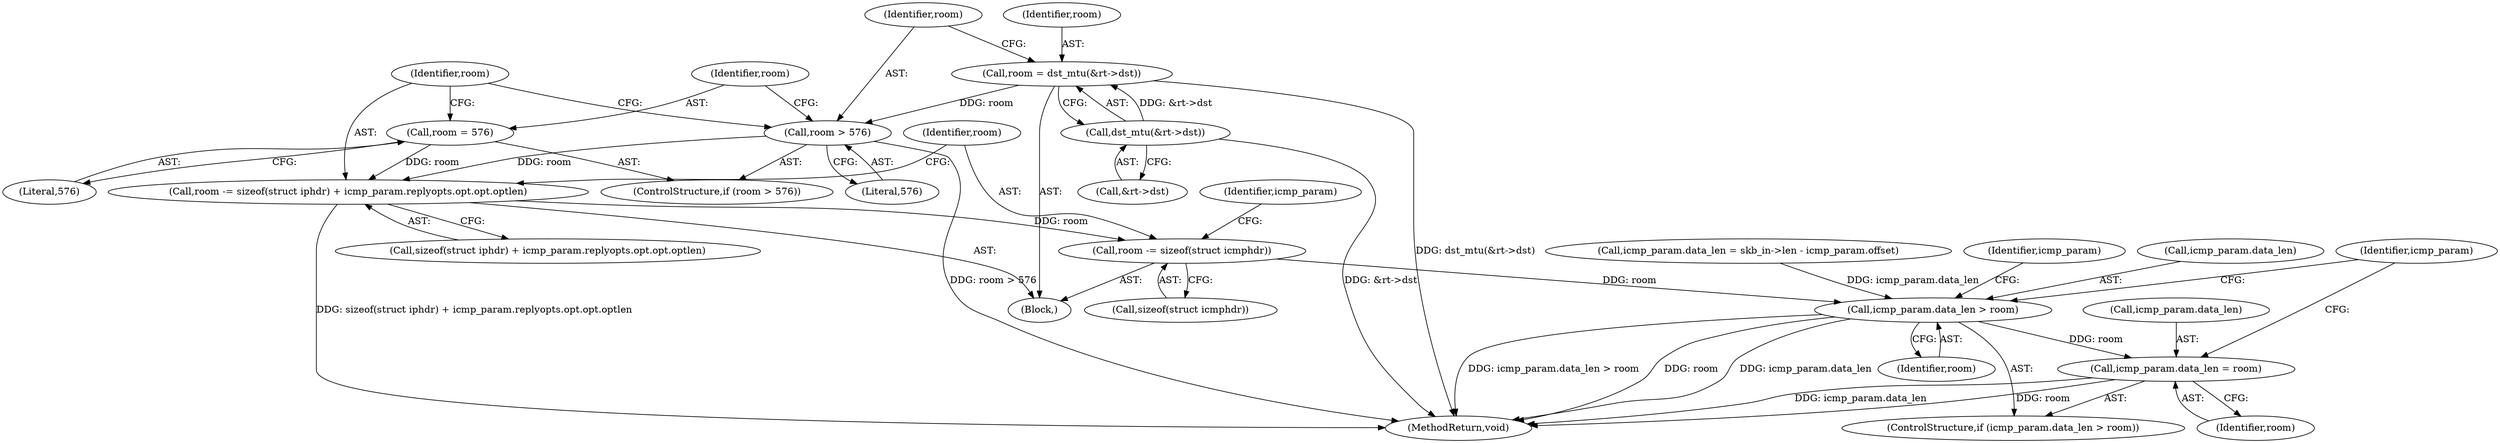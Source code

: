 digraph "0_linux_f6d8bd051c391c1c0458a30b2a7abcd939329259_13@API" {
"1000439" [label="(Call,room -= sizeof(struct icmphdr))"];
"1000425" [label="(Call,room -= sizeof(struct iphdr) + icmp_param.replyopts.opt.opt.optlen)"];
"1000419" [label="(Call,room > 576)"];
"1000411" [label="(Call,room = dst_mtu(&rt->dst))"];
"1000413" [label="(Call,dst_mtu(&rt->dst))"];
"1000422" [label="(Call,room = 576)"];
"1000455" [label="(Call,icmp_param.data_len > room)"];
"1000460" [label="(Call,icmp_param.data_len = room)"];
"1000439" [label="(Call,room -= sizeof(struct icmphdr))"];
"1000440" [label="(Identifier,room)"];
"1000419" [label="(Call,room > 576)"];
"1000461" [label="(Call,icmp_param.data_len)"];
"1000441" [label="(Call,sizeof(struct icmphdr))"];
"1000426" [label="(Identifier,room)"];
"1000411" [label="(Call,room = dst_mtu(&rt->dst))"];
"1000462" [label="(Identifier,icmp_param)"];
"1000412" [label="(Identifier,room)"];
"1000423" [label="(Identifier,room)"];
"1000454" [label="(ControlStructure,if (icmp_param.data_len > room))"];
"1000456" [label="(Call,icmp_param.data_len)"];
"1000414" [label="(Call,&rt->dst)"];
"1000464" [label="(Identifier,room)"];
"1000418" [label="(ControlStructure,if (room > 576))"];
"1000425" [label="(Call,room -= sizeof(struct iphdr) + icmp_param.replyopts.opt.opt.optlen)"];
"1000460" [label="(Call,icmp_param.data_len = room)"];
"1000421" [label="(Literal,576)"];
"1000455" [label="(Call,icmp_param.data_len > room)"];
"1000467" [label="(Identifier,icmp_param)"];
"1000445" [label="(Identifier,icmp_param)"];
"1000443" [label="(Call,icmp_param.data_len = skb_in->len - icmp_param.offset)"];
"1000485" [label="(MethodReturn,void)"];
"1000413" [label="(Call,dst_mtu(&rt->dst))"];
"1000427" [label="(Call,sizeof(struct iphdr) + icmp_param.replyopts.opt.opt.optlen)"];
"1000424" [label="(Literal,576)"];
"1000115" [label="(Block,)"];
"1000422" [label="(Call,room = 576)"];
"1000420" [label="(Identifier,room)"];
"1000459" [label="(Identifier,room)"];
"1000439" -> "1000115"  [label="AST: "];
"1000439" -> "1000441"  [label="CFG: "];
"1000440" -> "1000439"  [label="AST: "];
"1000441" -> "1000439"  [label="AST: "];
"1000445" -> "1000439"  [label="CFG: "];
"1000425" -> "1000439"  [label="DDG: room"];
"1000439" -> "1000455"  [label="DDG: room"];
"1000425" -> "1000115"  [label="AST: "];
"1000425" -> "1000427"  [label="CFG: "];
"1000426" -> "1000425"  [label="AST: "];
"1000427" -> "1000425"  [label="AST: "];
"1000440" -> "1000425"  [label="CFG: "];
"1000425" -> "1000485"  [label="DDG: sizeof(struct iphdr) + icmp_param.replyopts.opt.opt.optlen"];
"1000419" -> "1000425"  [label="DDG: room"];
"1000422" -> "1000425"  [label="DDG: room"];
"1000419" -> "1000418"  [label="AST: "];
"1000419" -> "1000421"  [label="CFG: "];
"1000420" -> "1000419"  [label="AST: "];
"1000421" -> "1000419"  [label="AST: "];
"1000423" -> "1000419"  [label="CFG: "];
"1000426" -> "1000419"  [label="CFG: "];
"1000419" -> "1000485"  [label="DDG: room > 576"];
"1000411" -> "1000419"  [label="DDG: room"];
"1000411" -> "1000115"  [label="AST: "];
"1000411" -> "1000413"  [label="CFG: "];
"1000412" -> "1000411"  [label="AST: "];
"1000413" -> "1000411"  [label="AST: "];
"1000420" -> "1000411"  [label="CFG: "];
"1000411" -> "1000485"  [label="DDG: dst_mtu(&rt->dst)"];
"1000413" -> "1000411"  [label="DDG: &rt->dst"];
"1000413" -> "1000414"  [label="CFG: "];
"1000414" -> "1000413"  [label="AST: "];
"1000413" -> "1000485"  [label="DDG: &rt->dst"];
"1000422" -> "1000418"  [label="AST: "];
"1000422" -> "1000424"  [label="CFG: "];
"1000423" -> "1000422"  [label="AST: "];
"1000424" -> "1000422"  [label="AST: "];
"1000426" -> "1000422"  [label="CFG: "];
"1000455" -> "1000454"  [label="AST: "];
"1000455" -> "1000459"  [label="CFG: "];
"1000456" -> "1000455"  [label="AST: "];
"1000459" -> "1000455"  [label="AST: "];
"1000462" -> "1000455"  [label="CFG: "];
"1000467" -> "1000455"  [label="CFG: "];
"1000455" -> "1000485"  [label="DDG: icmp_param.data_len > room"];
"1000455" -> "1000485"  [label="DDG: room"];
"1000455" -> "1000485"  [label="DDG: icmp_param.data_len"];
"1000443" -> "1000455"  [label="DDG: icmp_param.data_len"];
"1000455" -> "1000460"  [label="DDG: room"];
"1000460" -> "1000454"  [label="AST: "];
"1000460" -> "1000464"  [label="CFG: "];
"1000461" -> "1000460"  [label="AST: "];
"1000464" -> "1000460"  [label="AST: "];
"1000467" -> "1000460"  [label="CFG: "];
"1000460" -> "1000485"  [label="DDG: icmp_param.data_len"];
"1000460" -> "1000485"  [label="DDG: room"];
}
